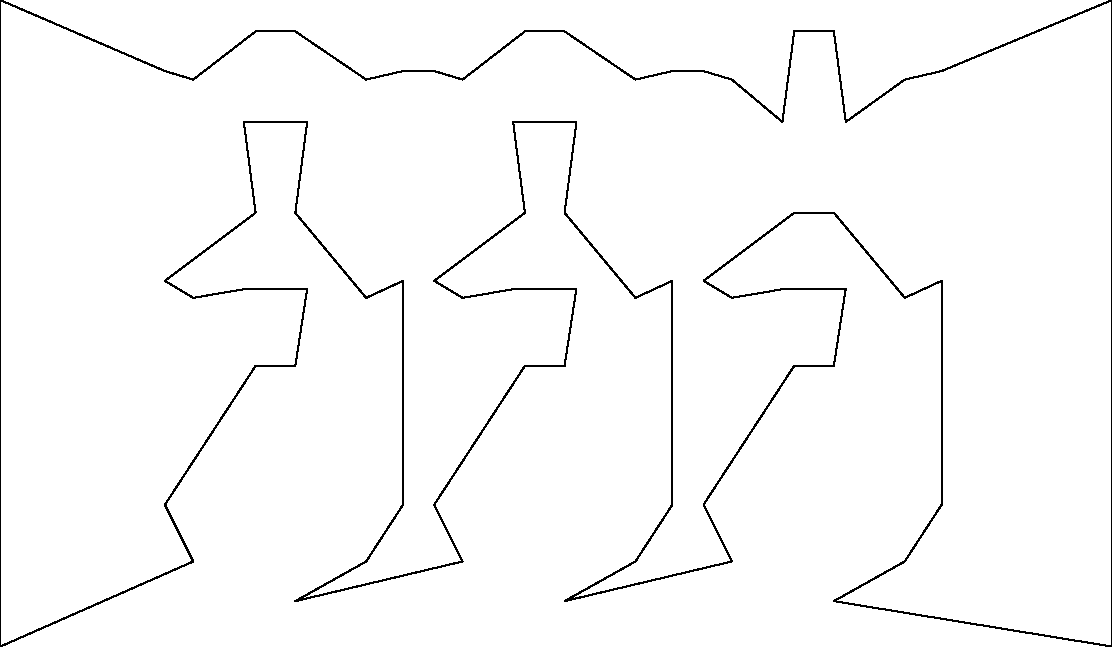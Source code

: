 unitsize(0.001cm);
// 131473
draw((3600,2300)--(3100,3300));
draw((3100,3300)--(4700,5750));
draw((4700,5750)--(5400,5750));
draw((5400,5750)--(5608,7103));
draw((5608,7103)--(4493,7102));
draw((4493,7102)--(3600,6950));
draw((3600,6950)--(3100,7250));
draw((3100,7250)--(4700,8450));
draw((4700,8450)--(4492,10052));
draw((4492,10052)--(5610,10053));
draw((5610,10053)--(5400,8450));
draw((5400,8450)--(6650,6950));
draw((6650,6950)--(7300,7250));
draw((7300,7250)--(7300,3300));
draw((7300,3300)--(6650,2300));
draw((6650,2300)--(5400,1600));
draw((5400,1600)--(8350,2300));
draw((8350,2300)--(7850,3300));
draw((7850,3300)--(9450,5750));
draw((9450,5750)--(10150,5750));
draw((10150,5750)--(10358,7103));
draw((10358,7103)--(9243,7102));
draw((9243,7102)--(8350,6950));
draw((8350,6950)--(7850,7250));
draw((7850,7250)--(9450,8450));
draw((9450,8450)--(9242,10052));
draw((9242,10052)--(10360,10053));
draw((10360,10053)--(10150,8450));
draw((10150,8450)--(11400,6950));
draw((11400,6950)--(12050,7250));
draw((12050,7250)--(12050,3300));
draw((12050,3300)--(11400,2300));
draw((11400,2300)--(10150,1600));
draw((10150,1600)--(13100,2300));
draw((13100,2300)--(12600,3300));
draw((12600,3300)--(14200,5750));
draw((14200,5750)--(14900,5750));
draw((14900,5750)--(15108,7103));
draw((15108,7103)--(13993,7102));
draw((13993,7102)--(13100,6950));
draw((13100,6950)--(12600,7250));
draw((12600,7250)--(14200,8450));
draw((14200,8450)--(14900,8450));
draw((14900,8450)--(16150,6950));
draw((16150,6950)--(16800,7250));
draw((16800,7250)--(16800,3300));
draw((16800,3300)--(16150,2300));
draw((16150,2300)--(14900,1600));
draw((14900,1600)--(19800,800));
draw((19800,800)--(19800,10000));
draw((19800,10000)--(19800,11900));
draw((19800,11900)--(19800,12200));
draw((19800,12200)--(16800,10950));
draw((16800,10950)--(16150,10800));
draw((16150,10800)--(15110,10053));
draw((15110,10053)--(14900,11650));
draw((14900,11650)--(14200,11650));
draw((14200,11650)--(13992,10052));
draw((13992,10052)--(13100,10800));
draw((13100,10800)--(12600,10950));
draw((12600,10950)--(12050,10950));
draw((12050,10950)--(11400,10800));
draw((11400,10800)--(10150,11650));
draw((10150,11650)--(9450,11650));
draw((9450,11650)--(8350,10800));
draw((8350,10800)--(7850,10950));
draw((7850,10950)--(7300,10950));
draw((7300,10950)--(6650,10800));
draw((6650,10800)--(5400,11650));
draw((5400,11650)--(4700,11650));
draw((4700,11650)--(3600,10800));
draw((3600,10800)--(3100,10950));
draw((3100,10950)--(200,12200));
draw((200,12200)--(200,1100));
draw((200,1100)--(200,800));
draw((200,800)--(3600,2300));
